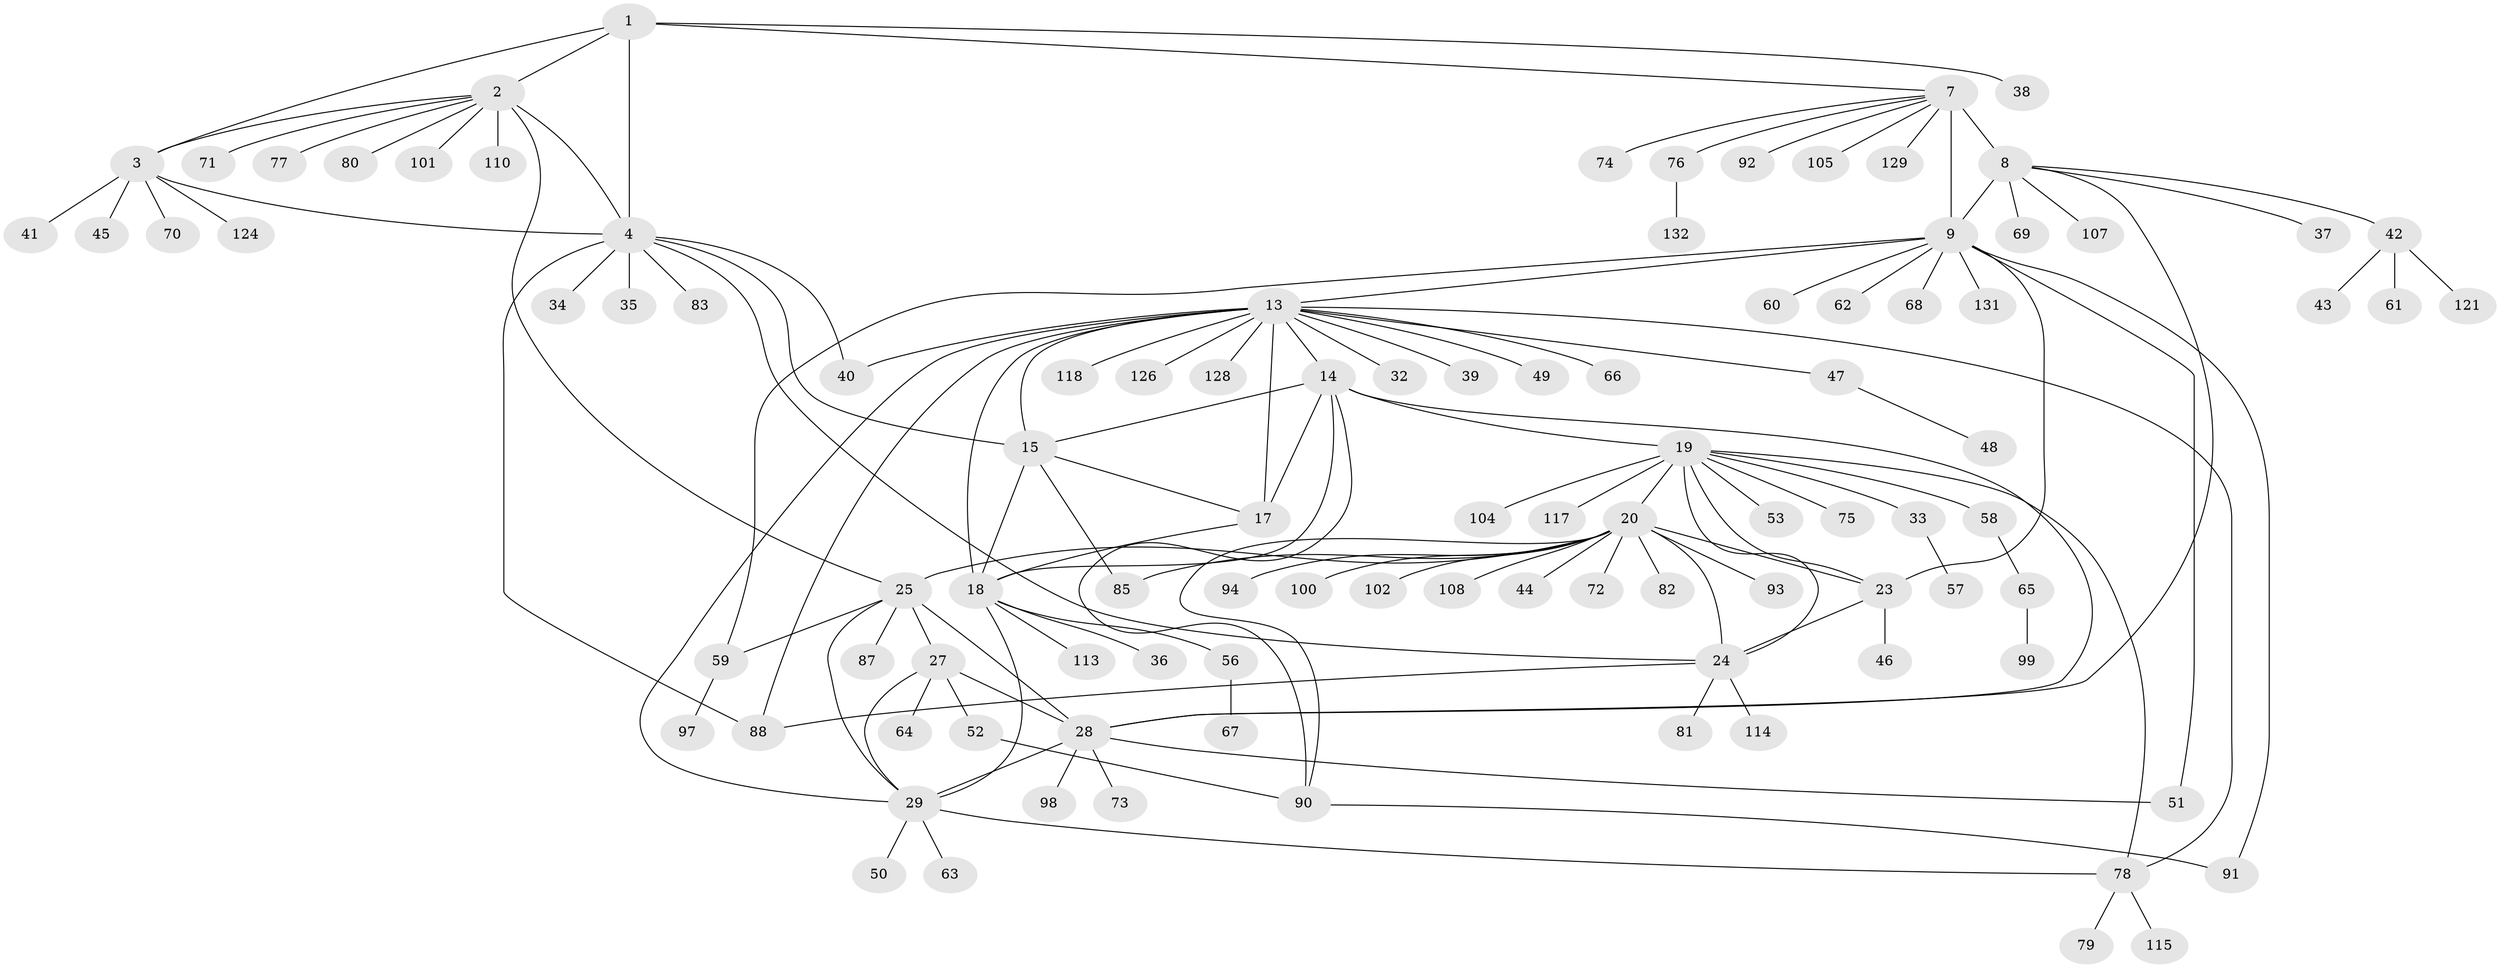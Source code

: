 // original degree distribution, {6: 0.03759398496240601, 12: 0.022556390977443608, 10: 0.045112781954887216, 11: 0.015037593984962405, 9: 0.015037593984962405, 8: 0.022556390977443608, 7: 0.05263157894736842, 14: 0.007518796992481203, 5: 0.015037593984962405, 2: 0.18796992481203006, 1: 0.5413533834586466, 4: 0.015037593984962405, 3: 0.022556390977443608}
// Generated by graph-tools (version 1.1) at 2025/11/02/27/25 16:11:32]
// undirected, 101 vertices, 135 edges
graph export_dot {
graph [start="1"]
  node [color=gray90,style=filled];
  1 [super="+5"];
  2 [super="+84"];
  3 [super="+55"];
  4 [super="+6"];
  7 [super="+11"];
  8 [super="+12"];
  9 [super="+10"];
  13 [super="+16"];
  14 [super="+125"];
  15 [super="+119"];
  17 [super="+123"];
  18 [super="+89"];
  19 [super="+22"];
  20 [super="+21"];
  23;
  24 [super="+122"];
  25 [super="+26"];
  27 [super="+31"];
  28 [super="+30"];
  29 [super="+120"];
  32;
  33;
  34;
  35;
  36;
  37;
  38;
  39;
  40;
  41;
  42;
  43;
  44 [super="+109"];
  45;
  46;
  47;
  48;
  49;
  50 [super="+54"];
  51;
  52 [super="+106"];
  53;
  56;
  57 [super="+112"];
  58;
  59 [super="+96"];
  60;
  61;
  62;
  63 [super="+95"];
  64;
  65;
  66 [super="+133"];
  67;
  68;
  69;
  70;
  71;
  72;
  73;
  74;
  75;
  76;
  77;
  78 [super="+111"];
  79;
  80 [super="+116"];
  81;
  82;
  83 [super="+86"];
  85;
  87 [super="+103"];
  88 [super="+130"];
  90 [super="+127"];
  91;
  92;
  93;
  94;
  97;
  98;
  99;
  100;
  101;
  102;
  104;
  105;
  107;
  108;
  110;
  113;
  114;
  115;
  117;
  118;
  121;
  124;
  126;
  128;
  129;
  131;
  132;
  1 -- 2 [weight=2];
  1 -- 3 [weight=2];
  1 -- 4 [weight=4];
  1 -- 7;
  1 -- 38;
  2 -- 3;
  2 -- 4 [weight=2];
  2 -- 71;
  2 -- 77;
  2 -- 80;
  2 -- 101;
  2 -- 110;
  2 -- 25;
  3 -- 4 [weight=2];
  3 -- 41;
  3 -- 45;
  3 -- 70;
  3 -- 124;
  4 -- 15;
  4 -- 24;
  4 -- 34;
  4 -- 35;
  4 -- 40;
  4 -- 88;
  4 -- 83;
  7 -- 8 [weight=4];
  7 -- 9 [weight=4];
  7 -- 92;
  7 -- 105;
  7 -- 129;
  7 -- 74;
  7 -- 76;
  8 -- 9 [weight=4];
  8 -- 37;
  8 -- 42;
  8 -- 107;
  8 -- 69;
  8 -- 28;
  9 -- 23;
  9 -- 62;
  9 -- 68;
  9 -- 131;
  9 -- 13;
  9 -- 51;
  9 -- 91;
  9 -- 60;
  9 -- 59;
  13 -- 14 [weight=2];
  13 -- 15 [weight=2];
  13 -- 17 [weight=2];
  13 -- 18 [weight=2];
  13 -- 29;
  13 -- 39;
  13 -- 47;
  13 -- 66;
  13 -- 78;
  13 -- 88;
  13 -- 32;
  13 -- 128;
  13 -- 40;
  13 -- 49;
  13 -- 118;
  13 -- 126;
  14 -- 15;
  14 -- 17;
  14 -- 18;
  14 -- 19;
  14 -- 90;
  14 -- 28;
  15 -- 17;
  15 -- 18;
  15 -- 85;
  17 -- 18;
  18 -- 36;
  18 -- 56;
  18 -- 113;
  18 -- 29;
  19 -- 20 [weight=4];
  19 -- 23 [weight=2];
  19 -- 24 [weight=2];
  19 -- 33;
  19 -- 104;
  19 -- 75;
  19 -- 78;
  19 -- 53;
  19 -- 117;
  19 -- 58;
  20 -- 23 [weight=2];
  20 -- 24 [weight=2];
  20 -- 82;
  20 -- 94;
  20 -- 100;
  20 -- 102;
  20 -- 72;
  20 -- 44;
  20 -- 108;
  20 -- 85;
  20 -- 25;
  20 -- 90;
  20 -- 93;
  23 -- 24;
  23 -- 46;
  24 -- 81;
  24 -- 88;
  24 -- 114;
  25 -- 27 [weight=2];
  25 -- 28 [weight=4];
  25 -- 29 [weight=2];
  25 -- 59;
  25 -- 87;
  27 -- 28 [weight=2];
  27 -- 29;
  27 -- 52;
  27 -- 64;
  28 -- 29 [weight=2];
  28 -- 51;
  28 -- 73;
  28 -- 98;
  29 -- 50;
  29 -- 63;
  29 -- 78;
  33 -- 57;
  42 -- 43;
  42 -- 61;
  42 -- 121;
  47 -- 48;
  52 -- 90;
  56 -- 67;
  58 -- 65;
  59 -- 97;
  65 -- 99;
  76 -- 132;
  78 -- 79;
  78 -- 115;
  90 -- 91;
}
